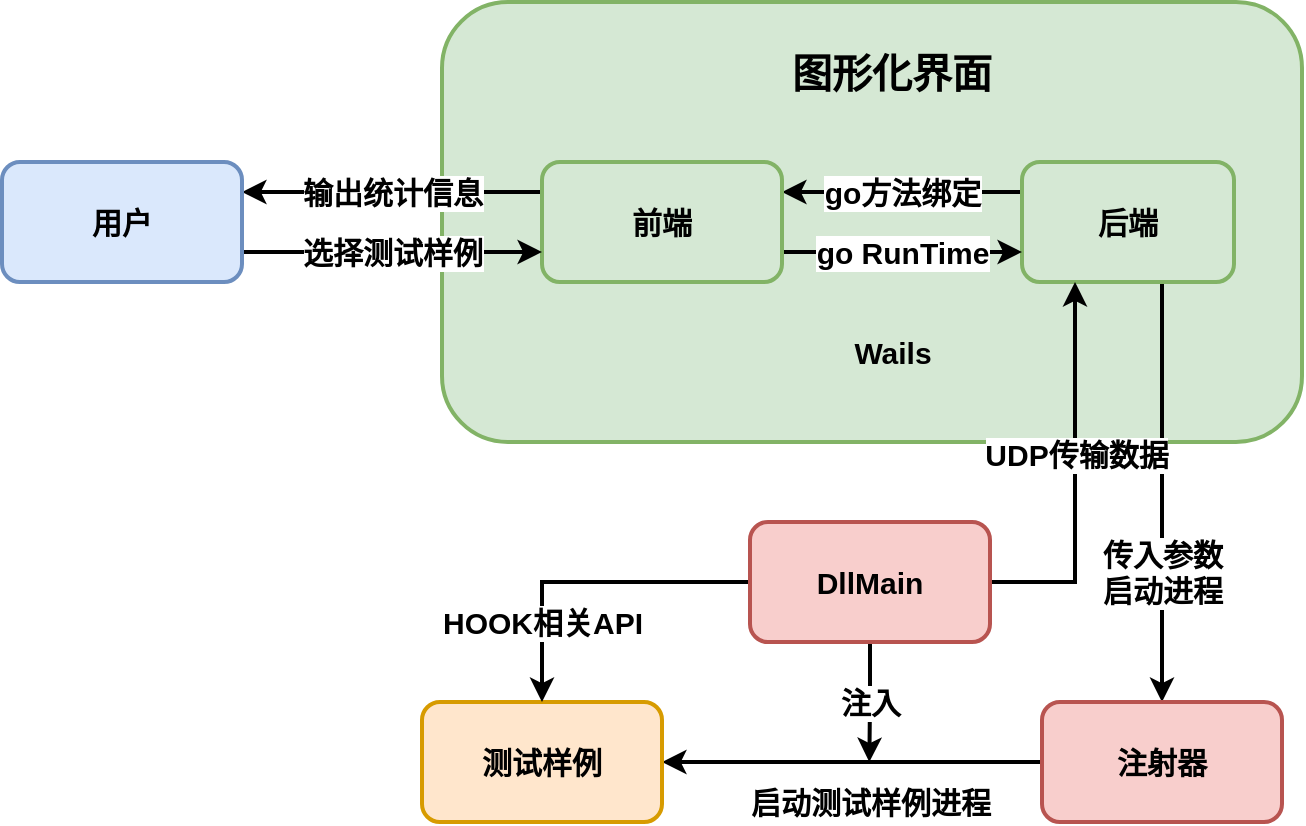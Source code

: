 <mxfile version="20.2.3" type="github">
  <diagram id="u7uKzVABn92p7Dv-BkI1" name="第 1 页">
    <mxGraphModel dx="1389" dy="967" grid="1" gridSize="10" guides="1" tooltips="1" connect="1" arrows="1" fold="1" page="1" pageScale="1" pageWidth="827" pageHeight="1169" math="0" shadow="0">
      <root>
        <mxCell id="0" />
        <mxCell id="1" parent="0" />
        <mxCell id="yrQSbQ5pxmHGBJIbzcOD-3" value="" style="rounded=1;whiteSpace=wrap;html=1;fontSize=15;fontStyle=1;fillColor=#d5e8d4;strokeColor=#82b366;strokeWidth=2;" vertex="1" parent="1">
          <mxGeometry x="150" y="210" width="430" height="220" as="geometry" />
        </mxCell>
        <mxCell id="yrQSbQ5pxmHGBJIbzcOD-8" value="go方法绑定" style="edgeStyle=orthogonalEdgeStyle;rounded=0;orthogonalLoop=1;jettySize=auto;html=1;exitX=0;exitY=0.25;exitDx=0;exitDy=0;entryX=1;entryY=0.25;entryDx=0;entryDy=0;fontSize=15;fontStyle=1;strokeWidth=2;" edge="1" parent="1" source="yrQSbQ5pxmHGBJIbzcOD-1" target="yrQSbQ5pxmHGBJIbzcOD-2">
          <mxGeometry relative="1" as="geometry" />
        </mxCell>
        <mxCell id="yrQSbQ5pxmHGBJIbzcOD-26" value="传入参数&lt;br style=&quot;font-size: 15px;&quot;&gt;启动进程" style="edgeStyle=orthogonalEdgeStyle;rounded=0;orthogonalLoop=1;jettySize=auto;html=1;exitX=0.5;exitY=1;exitDx=0;exitDy=0;fontSize=15;fontStyle=1;strokeWidth=2;" edge="1" parent="1" source="yrQSbQ5pxmHGBJIbzcOD-1" target="yrQSbQ5pxmHGBJIbzcOD-7">
          <mxGeometry x="0.429" relative="1" as="geometry">
            <Array as="points">
              <mxPoint x="510" y="350" />
            </Array>
            <mxPoint as="offset" />
          </mxGeometry>
        </mxCell>
        <mxCell id="yrQSbQ5pxmHGBJIbzcOD-28" style="edgeStyle=orthogonalEdgeStyle;rounded=0;orthogonalLoop=1;jettySize=auto;html=1;exitX=0.5;exitY=1;exitDx=0;exitDy=0;fontSize=15;strokeWidth=2;" edge="1" parent="1" source="yrQSbQ5pxmHGBJIbzcOD-1">
          <mxGeometry relative="1" as="geometry">
            <mxPoint x="492.833" y="350.333" as="targetPoint" />
          </mxGeometry>
        </mxCell>
        <mxCell id="yrQSbQ5pxmHGBJIbzcOD-1" value="后端" style="rounded=1;whiteSpace=wrap;html=1;fontSize=15;fontStyle=1;fillColor=#d5e8d4;strokeColor=#82b366;strokeWidth=2;" vertex="1" parent="1">
          <mxGeometry x="440" y="290" width="106" height="60" as="geometry" />
        </mxCell>
        <mxCell id="yrQSbQ5pxmHGBJIbzcOD-9" value="go RunTime" style="edgeStyle=orthogonalEdgeStyle;rounded=0;orthogonalLoop=1;jettySize=auto;html=1;exitX=1;exitY=0.75;exitDx=0;exitDy=0;entryX=0;entryY=0.75;entryDx=0;entryDy=0;fontSize=15;fontStyle=1;strokeWidth=2;" edge="1" parent="1">
          <mxGeometry relative="1" as="geometry">
            <mxPoint x="320" y="335" as="sourcePoint" />
            <mxPoint x="440" y="335" as="targetPoint" />
          </mxGeometry>
        </mxCell>
        <mxCell id="yrQSbQ5pxmHGBJIbzcOD-19" value="输出统计信息" style="edgeStyle=orthogonalEdgeStyle;rounded=0;orthogonalLoop=1;jettySize=auto;html=1;exitX=0;exitY=0.25;exitDx=0;exitDy=0;entryX=1;entryY=0.25;entryDx=0;entryDy=0;fontSize=15;fontStyle=1;strokeWidth=2;" edge="1" parent="1" source="yrQSbQ5pxmHGBJIbzcOD-2" target="yrQSbQ5pxmHGBJIbzcOD-18">
          <mxGeometry relative="1" as="geometry" />
        </mxCell>
        <mxCell id="yrQSbQ5pxmHGBJIbzcOD-2" value="前端" style="rounded=1;whiteSpace=wrap;html=1;fontSize=15;fontStyle=1;fillColor=#d5e8d4;strokeColor=#82b366;strokeWidth=2;" vertex="1" parent="1">
          <mxGeometry x="200" y="290" width="120" height="60" as="geometry" />
        </mxCell>
        <mxCell id="yrQSbQ5pxmHGBJIbzcOD-4" value="图形化界面" style="text;html=1;strokeColor=none;fillColor=none;align=center;verticalAlign=middle;whiteSpace=wrap;rounded=0;fontSize=20;fontStyle=1;strokeWidth=2;" vertex="1" parent="1">
          <mxGeometry x="315" y="230" width="120" height="30" as="geometry" />
        </mxCell>
        <mxCell id="yrQSbQ5pxmHGBJIbzcOD-23" value="启动测试样例进程" style="edgeStyle=orthogonalEdgeStyle;rounded=0;orthogonalLoop=1;jettySize=auto;html=1;exitX=0;exitY=0.5;exitDx=0;exitDy=0;entryX=1;entryY=0.5;entryDx=0;entryDy=0;fontSize=15;fontStyle=1;strokeWidth=2;" edge="1" parent="1" source="yrQSbQ5pxmHGBJIbzcOD-7" target="yrQSbQ5pxmHGBJIbzcOD-11">
          <mxGeometry x="-0.093" y="20" relative="1" as="geometry">
            <mxPoint as="offset" />
          </mxGeometry>
        </mxCell>
        <mxCell id="yrQSbQ5pxmHGBJIbzcOD-7" value="注射器" style="rounded=1;whiteSpace=wrap;html=1;fontSize=15;fontStyle=1;fillColor=#f8cecc;strokeColor=#b85450;strokeWidth=2;" vertex="1" parent="1">
          <mxGeometry x="450" y="560" width="120" height="60" as="geometry" />
        </mxCell>
        <mxCell id="yrQSbQ5pxmHGBJIbzcOD-11" value="测试样例&lt;br style=&quot;font-size: 15px;&quot;&gt;" style="rounded=1;whiteSpace=wrap;html=1;fontSize=15;fontStyle=1;strokeWidth=2;fillColor=#ffe6cc;strokeColor=#d79b00;" vertex="1" parent="1">
          <mxGeometry x="140" y="560" width="120" height="60" as="geometry" />
        </mxCell>
        <mxCell id="yrQSbQ5pxmHGBJIbzcOD-24" value="注入" style="edgeStyle=orthogonalEdgeStyle;rounded=0;orthogonalLoop=1;jettySize=auto;html=1;exitX=0.5;exitY=1;exitDx=0;exitDy=0;fontSize=15;fontStyle=1;strokeWidth=2;" edge="1" parent="1" source="yrQSbQ5pxmHGBJIbzcOD-12">
          <mxGeometry relative="1" as="geometry">
            <mxPoint x="363.667" y="590" as="targetPoint" />
          </mxGeometry>
        </mxCell>
        <mxCell id="yrQSbQ5pxmHGBJIbzcOD-27" value="UDP传输数据" style="edgeStyle=orthogonalEdgeStyle;rounded=0;orthogonalLoop=1;jettySize=auto;html=1;exitX=1;exitY=0.5;exitDx=0;exitDy=0;entryX=0.25;entryY=1;entryDx=0;entryDy=0;fontSize=15;fontStyle=1;strokeWidth=2;" edge="1" parent="1" source="yrQSbQ5pxmHGBJIbzcOD-12" target="yrQSbQ5pxmHGBJIbzcOD-1">
          <mxGeometry x="0.111" relative="1" as="geometry">
            <mxPoint as="offset" />
          </mxGeometry>
        </mxCell>
        <mxCell id="yrQSbQ5pxmHGBJIbzcOD-29" value="HOOK相关API" style="edgeStyle=orthogonalEdgeStyle;rounded=0;orthogonalLoop=1;jettySize=auto;html=1;exitX=0;exitY=0.5;exitDx=0;exitDy=0;fontSize=15;strokeWidth=2;fontStyle=1" edge="1" parent="1" source="yrQSbQ5pxmHGBJIbzcOD-12" target="yrQSbQ5pxmHGBJIbzcOD-11">
          <mxGeometry x="0.512" relative="1" as="geometry">
            <mxPoint as="offset" />
          </mxGeometry>
        </mxCell>
        <mxCell id="yrQSbQ5pxmHGBJIbzcOD-12" value="DllMain" style="rounded=1;whiteSpace=wrap;html=1;fontSize=15;fontStyle=1;fillColor=#f8cecc;strokeColor=#b85450;strokeWidth=2;" vertex="1" parent="1">
          <mxGeometry x="304" y="470" width="120" height="60" as="geometry" />
        </mxCell>
        <mxCell id="yrQSbQ5pxmHGBJIbzcOD-20" value="选择测试样例" style="edgeStyle=orthogonalEdgeStyle;rounded=0;orthogonalLoop=1;jettySize=auto;html=1;exitX=1;exitY=0.75;exitDx=0;exitDy=0;entryX=0;entryY=0.75;entryDx=0;entryDy=0;fontSize=15;fontStyle=1;strokeWidth=2;" edge="1" parent="1" source="yrQSbQ5pxmHGBJIbzcOD-18" target="yrQSbQ5pxmHGBJIbzcOD-2">
          <mxGeometry relative="1" as="geometry" />
        </mxCell>
        <mxCell id="yrQSbQ5pxmHGBJIbzcOD-18" value="用户" style="rounded=1;whiteSpace=wrap;html=1;fontSize=15;fontStyle=1;fillColor=#dae8fc;strokeColor=#6c8ebf;strokeWidth=2;" vertex="1" parent="1">
          <mxGeometry x="-70" y="290" width="120" height="60" as="geometry" />
        </mxCell>
        <mxCell id="yrQSbQ5pxmHGBJIbzcOD-22" value="Wails" style="text;html=1;strokeColor=none;fillColor=none;align=center;verticalAlign=middle;whiteSpace=wrap;rounded=0;fontSize=15;fontStyle=1;strokeWidth=2;" vertex="1" parent="1">
          <mxGeometry x="327.5" y="370" width="95" height="30" as="geometry" />
        </mxCell>
      </root>
    </mxGraphModel>
  </diagram>
</mxfile>
